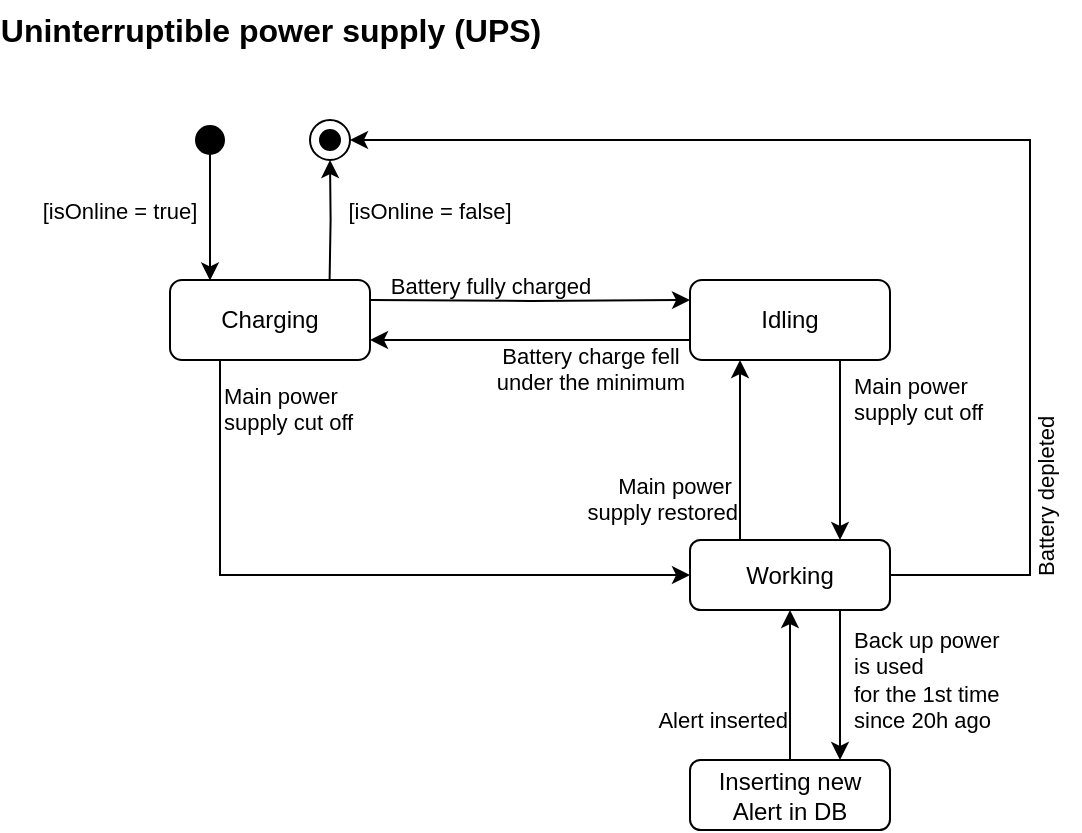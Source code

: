 <mxfile version="24.2.1" type="device">
  <diagram name="Page-1" id="mtAr_mu7G6u2_z8CVEQU">
    <mxGraphModel dx="1694" dy="612" grid="1" gridSize="10" guides="1" tooltips="1" connect="1" arrows="1" fold="1" page="1" pageScale="1" pageWidth="827" pageHeight="1169" math="0" shadow="0">
      <root>
        <mxCell id="0" />
        <mxCell id="1" parent="0" />
        <mxCell id="e3sRT_NtdZ0zjib1vqxx-1" value="" style="ellipse;whiteSpace=wrap;html=1;aspect=fixed;" parent="1" vertex="1">
          <mxGeometry x="260" y="520" width="20" height="20" as="geometry" />
        </mxCell>
        <mxCell id="e3sRT_NtdZ0zjib1vqxx-2" value="" style="ellipse;whiteSpace=wrap;html=1;aspect=fixed;labelBackgroundColor=#000000;fillColor=#000000;" parent="1" vertex="1">
          <mxGeometry x="265" y="525" width="10" height="10" as="geometry" />
        </mxCell>
        <mxCell id="e3sRT_NtdZ0zjib1vqxx-3" style="edgeStyle=orthogonalEdgeStyle;rounded=0;orthogonalLoop=1;jettySize=auto;html=1;exitX=0.898;exitY=-0.006;exitDx=0;exitDy=0;entryX=0.5;entryY=1;entryDx=0;entryDy=0;exitPerimeter=0;" parent="1" target="e3sRT_NtdZ0zjib1vqxx-1" edge="1">
          <mxGeometry relative="1" as="geometry">
            <mxPoint x="269.8" y="600.0" as="sourcePoint" />
          </mxGeometry>
        </mxCell>
        <mxCell id="IsBbG6u886mkhI8KnNi0-12" style="edgeStyle=orthogonalEdgeStyle;rounded=0;orthogonalLoop=1;jettySize=auto;html=1;entryX=0;entryY=0.25;entryDx=0;entryDy=0;" parent="1" edge="1" target="IsBbG6u886mkhI8KnNi0-10">
          <mxGeometry relative="1" as="geometry">
            <mxPoint x="290" y="610" as="sourcePoint" />
            <mxPoint x="420" y="610" as="targetPoint" />
          </mxGeometry>
        </mxCell>
        <mxCell id="NwOiPWPK9jqAf8KrsbVd-1" style="edgeStyle=orthogonalEdgeStyle;rounded=0;orthogonalLoop=1;jettySize=auto;html=1;exitX=0.25;exitY=1;exitDx=0;exitDy=0;entryX=0;entryY=0.5;entryDx=0;entryDy=0;" edge="1" parent="1" source="e3sRT_NtdZ0zjib1vqxx-5" target="e3sRT_NtdZ0zjib1vqxx-45">
          <mxGeometry relative="1" as="geometry" />
        </mxCell>
        <mxCell id="e3sRT_NtdZ0zjib1vqxx-5" value="Charging" style="rounded=1;whiteSpace=wrap;html=1;" parent="1" vertex="1">
          <mxGeometry x="190" y="600" width="100" height="40" as="geometry" />
        </mxCell>
        <mxCell id="e3sRT_NtdZ0zjib1vqxx-6" value="" style="html=1;verticalAlign=bottom;startArrow=oval;startFill=1;endArrow=classic;startSize=14;curved=0;rounded=0;endFill=1;" parent="1" edge="1">
          <mxGeometry width="60" relative="1" as="geometry">
            <mxPoint x="210" y="530" as="sourcePoint" />
            <mxPoint x="210" y="600.24" as="targetPoint" />
          </mxGeometry>
        </mxCell>
        <mxCell id="e3sRT_NtdZ0zjib1vqxx-7" value="[isOnline = true]" style="text;align=center;verticalAlign=middle;resizable=0;points=[];autosize=1;strokeColor=none;fillColor=none;fontSize=11;" parent="1" vertex="1">
          <mxGeometry x="115" y="550" width="100" height="30" as="geometry" />
        </mxCell>
        <mxCell id="e3sRT_NtdZ0zjib1vqxx-8" value="[isOnline = false]" style="text;align=center;verticalAlign=middle;resizable=0;points=[];autosize=1;strokeColor=none;fillColor=none;fontSize=11;" parent="1" vertex="1">
          <mxGeometry x="265" y="550" width="110" height="30" as="geometry" />
        </mxCell>
        <mxCell id="e3sRT_NtdZ0zjib1vqxx-15" value="&lt;div style=&quot;font-size: 11px;&quot;&gt;Back up&amp;nbsp;&lt;span style=&quot;background-color: initial;&quot;&gt;power&amp;nbsp;&lt;/span&gt;&lt;/div&gt;&lt;div style=&quot;font-size: 11px;&quot;&gt;is used&lt;/div&gt;&lt;div style=&quot;font-size: 11px;&quot;&gt;&lt;span style=&quot;background-color: initial;&quot;&gt;for the 1st time&lt;/span&gt;&lt;/div&gt;&lt;div style=&quot;font-size: 11px;&quot;&gt;&lt;span style=&quot;background-color: initial;&quot;&gt;since 20h ago&lt;/span&gt;&lt;/div&gt;" style="text;html=1;align=left;verticalAlign=middle;resizable=0;points=[];autosize=1;strokeColor=none;fillColor=none;fontSize=11;" parent="1" vertex="1">
          <mxGeometry x="530" y="765" width="100" height="70" as="geometry" />
        </mxCell>
        <mxCell id="e3sRT_NtdZ0zjib1vqxx-21" value="Uninterruptible power supply (UPS)" style="text;html=1;align=center;verticalAlign=middle;resizable=0;points=[];autosize=1;strokeColor=none;fillColor=none;fontStyle=1;fontSize=16;" parent="1" vertex="1">
          <mxGeometry x="105" y="460" width="270" height="30" as="geometry" />
        </mxCell>
        <mxCell id="e3sRT_NtdZ0zjib1vqxx-31" value="Main power&amp;nbsp;&lt;div&gt;supply cut off&lt;/div&gt;" style="text;html=1;align=left;verticalAlign=top;resizable=0;points=[];autosize=1;strokeColor=none;fillColor=none;fontSize=11;" parent="1" vertex="1">
          <mxGeometry x="530" y="640" width="90" height="40" as="geometry" />
        </mxCell>
        <mxCell id="IsBbG6u886mkhI8KnNi0-5" style="edgeStyle=orthogonalEdgeStyle;rounded=0;orthogonalLoop=1;jettySize=auto;html=1;exitX=0.5;exitY=0;exitDx=0;exitDy=0;entryX=0.5;entryY=1;entryDx=0;entryDy=0;" parent="1" source="e3sRT_NtdZ0zjib1vqxx-36" target="e3sRT_NtdZ0zjib1vqxx-45" edge="1">
          <mxGeometry relative="1" as="geometry" />
        </mxCell>
        <mxCell id="e3sRT_NtdZ0zjib1vqxx-36" value="Inserting new Alert in DB" style="rounded=1;whiteSpace=wrap;html=1;" parent="1" vertex="1">
          <mxGeometry x="450" y="840" width="100" height="35" as="geometry" />
        </mxCell>
        <mxCell id="IsBbG6u886mkhI8KnNi0-3" value="" style="edgeStyle=orthogonalEdgeStyle;rounded=0;orthogonalLoop=1;jettySize=auto;html=1;exitX=0.75;exitY=1;exitDx=0;exitDy=0;entryX=0.75;entryY=0;entryDx=0;entryDy=0;" parent="1" source="e3sRT_NtdZ0zjib1vqxx-45" target="e3sRT_NtdZ0zjib1vqxx-36" edge="1">
          <mxGeometry relative="1" as="geometry" />
        </mxCell>
        <mxCell id="e3sRT_NtdZ0zjib1vqxx-45" value="Working" style="rounded=1;whiteSpace=wrap;html=1;" parent="1" vertex="1">
          <mxGeometry x="450" y="730" width="100" height="35" as="geometry" />
        </mxCell>
        <mxCell id="e3sRT_NtdZ0zjib1vqxx-51" style="rounded=0;orthogonalLoop=1;jettySize=auto;html=1;entryX=0.25;entryY=0;entryDx=0;entryDy=0;exitX=0.25;exitY=1;exitDx=0;exitDy=0;endArrow=none;endFill=0;startArrow=classic;startFill=1;" parent="1" source="IsBbG6u886mkhI8KnNi0-10" target="e3sRT_NtdZ0zjib1vqxx-45" edge="1">
          <mxGeometry relative="1" as="geometry">
            <mxPoint x="450" y="900" as="sourcePoint" />
            <mxPoint x="175" y="880" as="targetPoint" />
          </mxGeometry>
        </mxCell>
        <mxCell id="e3sRT_NtdZ0zjib1vqxx-52" value="Main power&amp;nbsp;&lt;div&gt;supply restored&lt;/div&gt;" style="text;html=1;align=right;verticalAlign=top;resizable=0;points=[];autosize=1;strokeColor=none;fillColor=none;fontSize=11;rotation=0;" parent="1" vertex="1">
          <mxGeometry x="375" y="690" width="100" height="40" as="geometry" />
        </mxCell>
        <mxCell id="IsBbG6u886mkhI8KnNi0-7" style="edgeStyle=orthogonalEdgeStyle;rounded=0;orthogonalLoop=1;jettySize=auto;html=1;entryX=1;entryY=0.5;entryDx=0;entryDy=0;exitX=1;exitY=0.5;exitDx=0;exitDy=0;" parent="1" source="e3sRT_NtdZ0zjib1vqxx-45" target="e3sRT_NtdZ0zjib1vqxx-1" edge="1">
          <mxGeometry relative="1" as="geometry">
            <Array as="points">
              <mxPoint x="620" y="748" />
              <mxPoint x="620" y="530" />
            </Array>
          </mxGeometry>
        </mxCell>
        <mxCell id="IsBbG6u886mkhI8KnNi0-6" value="Alert inserted" style="text;html=1;align=right;verticalAlign=middle;resizable=0;points=[];autosize=1;strokeColor=none;fillColor=none;fontSize=11;" parent="1" vertex="1">
          <mxGeometry x="410" y="805" width="90" height="30" as="geometry" />
        </mxCell>
        <mxCell id="IsBbG6u886mkhI8KnNi0-8" value="Battery depleted" style="text;html=1;align=left;verticalAlign=top;resizable=0;points=[];autosize=1;strokeColor=none;fillColor=none;rotation=-90;fontSize=11;" parent="1" vertex="1">
          <mxGeometry x="580" y="685" width="100" height="30" as="geometry" />
        </mxCell>
        <mxCell id="IsBbG6u886mkhI8KnNi0-14" style="edgeStyle=orthogonalEdgeStyle;rounded=0;orthogonalLoop=1;jettySize=auto;html=1;entryX=0.75;entryY=0;entryDx=0;entryDy=0;exitX=0.75;exitY=1;exitDx=0;exitDy=0;" parent="1" source="IsBbG6u886mkhI8KnNi0-10" target="e3sRT_NtdZ0zjib1vqxx-45" edge="1">
          <mxGeometry relative="1" as="geometry" />
        </mxCell>
        <mxCell id="AfgXA-i-UCLUj6b9Ys00-1" style="edgeStyle=orthogonalEdgeStyle;rounded=0;orthogonalLoop=1;jettySize=auto;html=1;exitX=0;exitY=0.75;exitDx=0;exitDy=0;entryX=1;entryY=0.75;entryDx=0;entryDy=0;" parent="1" source="IsBbG6u886mkhI8KnNi0-10" target="e3sRT_NtdZ0zjib1vqxx-5" edge="1">
          <mxGeometry relative="1" as="geometry" />
        </mxCell>
        <mxCell id="IsBbG6u886mkhI8KnNi0-10" value="Idling" style="rounded=1;whiteSpace=wrap;html=1;" parent="1" vertex="1">
          <mxGeometry x="450" y="600" width="100" height="40" as="geometry" />
        </mxCell>
        <mxCell id="IsBbG6u886mkhI8KnNi0-11" value="Battery fully charged" style="text;html=1;align=center;verticalAlign=top;resizable=0;points=[];autosize=1;strokeColor=none;fillColor=none;fontSize=11;" parent="1" vertex="1">
          <mxGeometry x="290" y="590" width="120" height="30" as="geometry" />
        </mxCell>
        <mxCell id="IsBbG6u886mkhI8KnNi0-17" value="Main power&amp;nbsp;&lt;div&gt;supply cut off&lt;/div&gt;" style="text;html=1;align=left;verticalAlign=top;resizable=0;points=[];autosize=1;strokeColor=none;fillColor=none;fontSize=11;" parent="1" vertex="1">
          <mxGeometry x="215" y="645" width="90" height="40" as="geometry" />
        </mxCell>
        <mxCell id="AfgXA-i-UCLUj6b9Ys00-2" value="Battery charge fell&lt;div&gt;under the minimum&lt;/div&gt;" style="text;html=1;align=center;verticalAlign=bottom;resizable=0;points=[];autosize=1;strokeColor=none;fillColor=none;fontSize=11;" parent="1" vertex="1">
          <mxGeometry x="340" y="620" width="120" height="40" as="geometry" />
        </mxCell>
      </root>
    </mxGraphModel>
  </diagram>
</mxfile>
